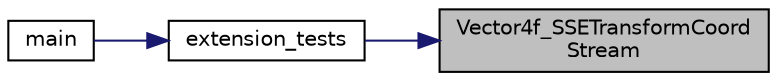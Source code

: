 digraph "Vector4f_SSETransformCoordStream"
{
 // LATEX_PDF_SIZE
  edge [fontname="Helvetica",fontsize="10",labelfontname="Helvetica",labelfontsize="10"];
  node [fontname="Helvetica",fontsize="10",shape=record];
  rankdir="RL";
  Node1 [label="Vector4f_SSETransformCoord\lStream",height=0.2,width=0.4,color="black", fillcolor="grey75", style="filled", fontcolor="black",tooltip=" "];
  Node1 -> Node2 [dir="back",color="midnightblue",fontsize="10",style="solid",fontname="Helvetica"];
  Node2 [label="extension_tests",height=0.2,width=0.4,color="black", fillcolor="white", style="filled",URL="$tests_8cpp.html#a3943b56f2c9eb093893ed16cdf5777e7",tooltip=" "];
  Node2 -> Node3 [dir="back",color="midnightblue",fontsize="10",style="solid",fontname="Helvetica"];
  Node3 [label="main",height=0.2,width=0.4,color="black", fillcolor="white", style="filled",URL="$tests_8cpp.html#ac0f2228420376f4db7e1274f2b41667c",tooltip=" "];
}
